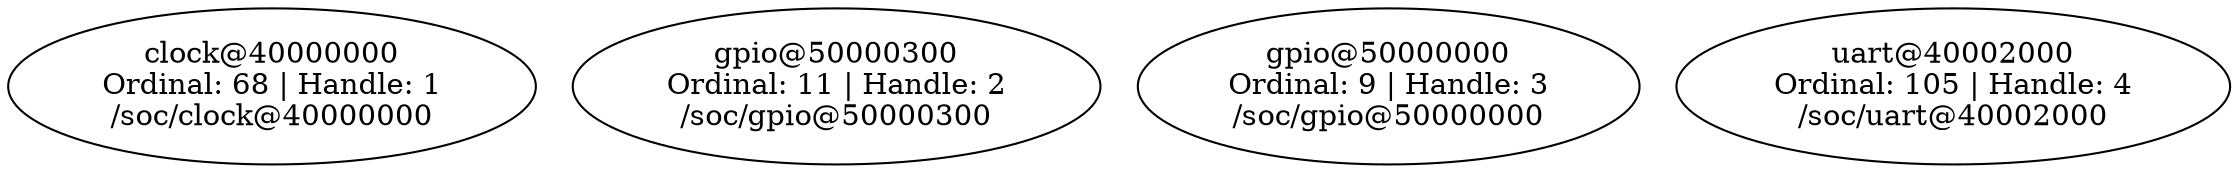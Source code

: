 // /home/wojciech/zephyrproject/ZephyrTempSensor/build/zephyr/zephyr_pre0.elf
digraph "Device dependency graph" {
	68 [label="clock@40000000\nOrdinal: 68 | Handle: 1\n/soc/clock@40000000"]
	11 [label="gpio@50000300\nOrdinal: 11 | Handle: 2\n/soc/gpio@50000300"]
	9 [label="gpio@50000000\nOrdinal: 9 | Handle: 3\n/soc/gpio@50000000"]
	105 [label="uart@40002000\nOrdinal: 105 | Handle: 4\n/soc/uart@40002000"]
}
